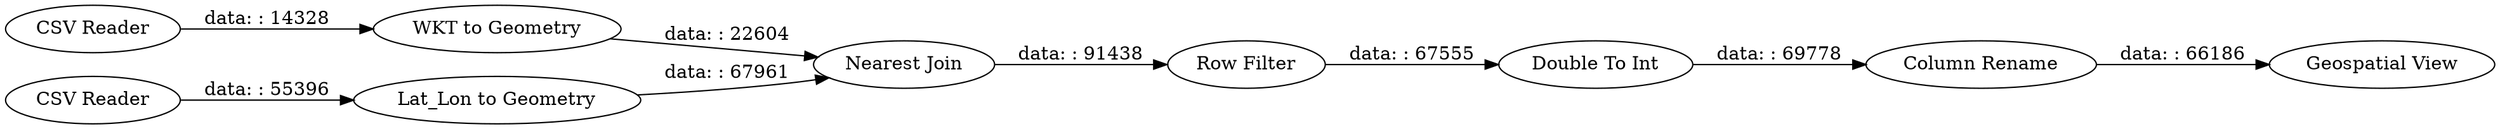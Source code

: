 digraph {
	"4465827320872599370_46" [label="Nearest Join"]
	"4465827320872599370_59" [label="Column Rename"]
	"4465827320872599370_51" [label="WKT to Geometry"]
	"4465827320872599370_54" [label="Row Filter"]
	"4465827320872599370_60" [label="Geospatial View"]
	"4465827320872599370_1" [label="CSV Reader"]
	"4465827320872599370_21" [label="CSV Reader"]
	"4465827320872599370_52" [label="Lat_Lon to Geometry"]
	"4465827320872599370_61" [label="Double To Int"]
	"4465827320872599370_1" -> "4465827320872599370_52" [label="data: : 55396"]
	"4465827320872599370_59" -> "4465827320872599370_60" [label="data: : 66186"]
	"4465827320872599370_52" -> "4465827320872599370_46" [label="data: : 67961"]
	"4465827320872599370_51" -> "4465827320872599370_46" [label="data: : 22604"]
	"4465827320872599370_61" -> "4465827320872599370_59" [label="data: : 69778"]
	"4465827320872599370_21" -> "4465827320872599370_51" [label="data: : 14328"]
	"4465827320872599370_46" -> "4465827320872599370_54" [label="data: : 91438"]
	"4465827320872599370_54" -> "4465827320872599370_61" [label="data: : 67555"]
	rankdir=LR
}
